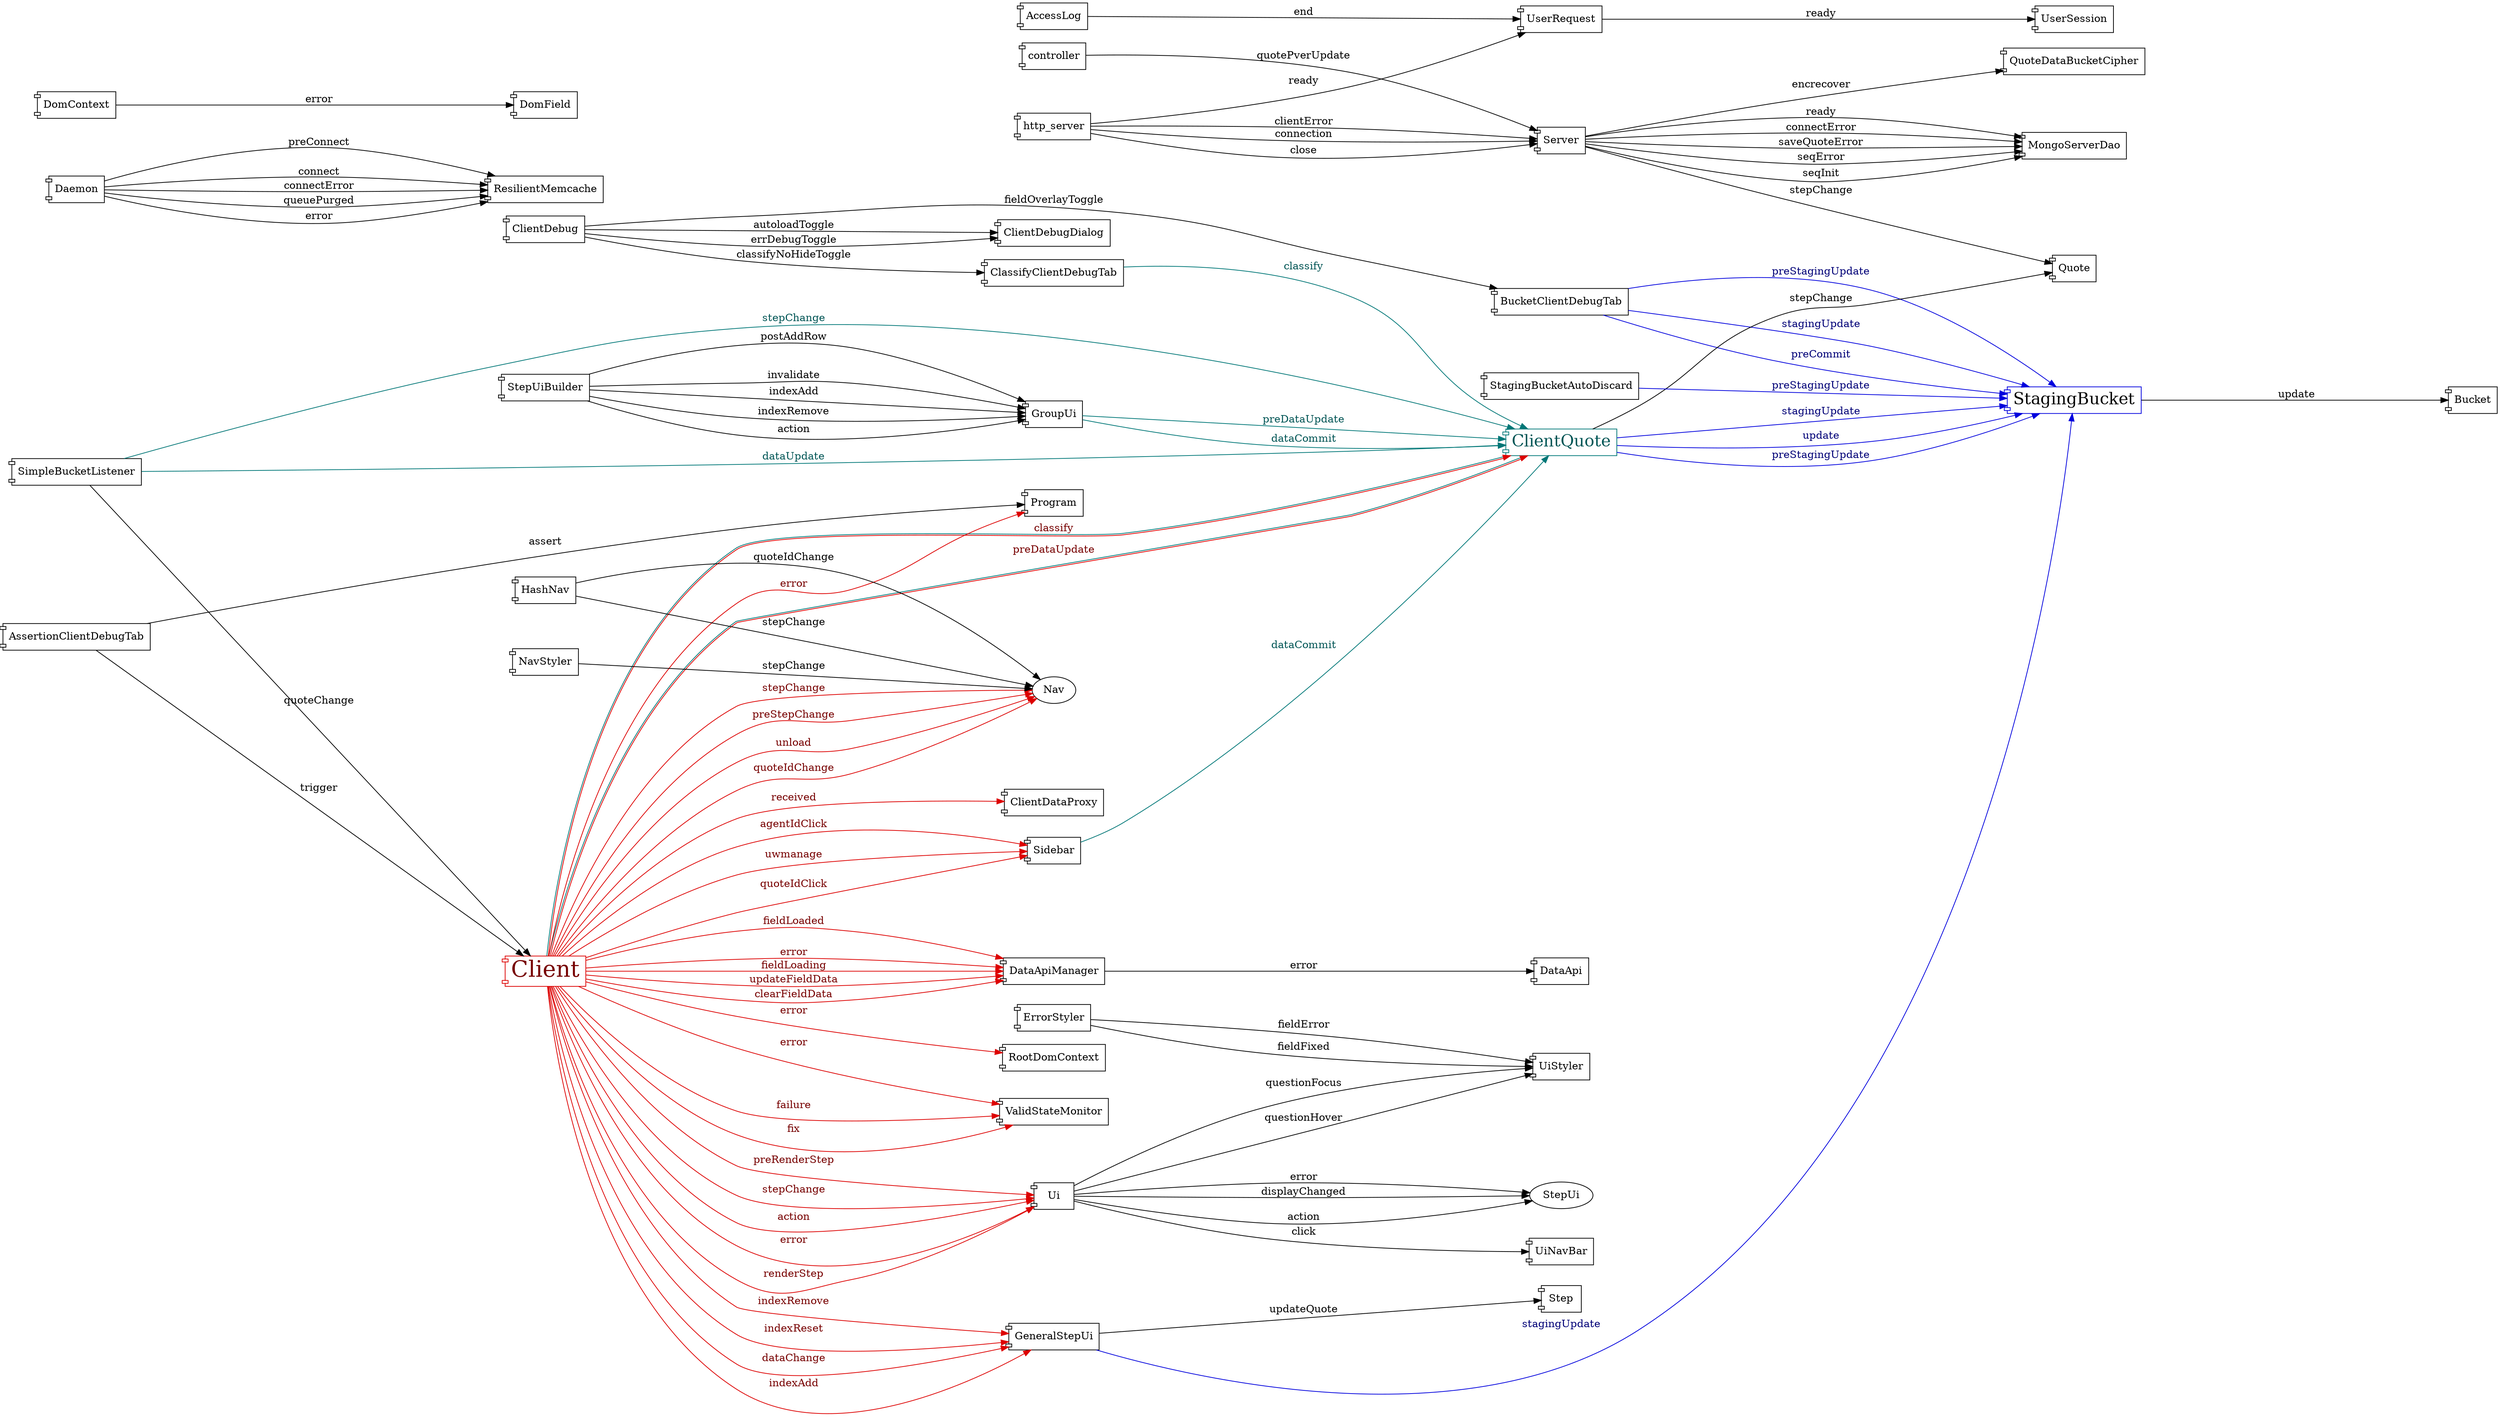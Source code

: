 // Graph of `on' event hooks between classes.
//
//  This document is part of the Liza Data Collection Framework manual.
//  Copyright (C) 2017 LoVullo Associates, Inc.
//
//    Permission is granted to copy, distribute and/or modify this document
//    under the terms of the GNU Free Documentation License, Version 1.3
//    or any later version published by the Free Software Foundation;
//    with no Invariant Sections, no Front-Cover Texts, and no Back-Cover
//    Texts.  A copy of the license is included in the section entitled ``GNU
//    Free Documentation License''.
//
// This does not take into consideration (with maybe some exceptions)
// callbacks that do not use EventEmitter, and so isn't comprehensive, but
// does show some pain points to be addressed.
//
// This file may or may not be up to date---be sure to review commits since
// this graph was created.
//
digraph "Liza Event Graph (Non-Comprehensive)" {
  graph [rankdir="LR", ranksep="5" mindist="1", overlap="scale", root="Client"];

  "AccessLog"[shape=component];
  "AssertionClientDebugTab"[shape=component];
  "BucketClientDebugTab"[shape=component];
  "Bucket"[shape=component];
  "ClassifyClientDebugTab"[shape=component];
  "ClientDataProxy"[shape=component];
  "ClientDebugDialog"[shape=component];
  "ClientDebug"[shape=component];
  "ClientQuote"[shape=component,color="#007777",fontcolor="#005555",fontsize="22"];
  "Client"[shape=component,color="#dd0000",fontcolor="#770000",fontsize="30"];
  "controller"[shape=component];
  "Daemon"[shape=component];
  "DataApiManager"[shape=component];
  "DataApi"[shape=component];
  "DomContext"[shape=component];
  "DomField"[shape=component];
  "ErrorStyler"[shape=component];
  "GeneralStepUi"[shape=component];
  "GroupUi"[shape=component];
  "HashNav"[shape=component];
  "http_server"[shape=component];
  "MongoServerDao"[shape=component];
  "NavStyler"[shape=component];
  "Program"[shape=component];
  "QuoteDataBucketCipher"[shape=component];
  "Quote"[shape=component];
  "ResilientMemcache"[shape=component];
  "RootDomContext"[shape=component];
  "Server"[shape=component];
  "Sidebar"[shape=component];
  "SimpleBucketListener"[shape=component];
  "StagingBucketAutoDiscard"[shape=component];
  "StagingBucket"[shape=component,color="#0000dd",fontsize="22"];
  "Step"[shape=component];
  "StepUiBuilder"[shape=component];
  "UiNavBar"[shape=component];
  "Ui"[shape=component];
  "UiStyler"[shape=component];
  "UserRequest"[shape=component];
  "UserSession"[shape=component];
  "ValidStateMonitor"[shape=component];


  "SimpleBucketListener" -> "Client" [label="quoteChange"];
  "SimpleBucketListener" -> "ClientQuote" [label="dataUpdate",color="#007777",fontcolor="#005555"];
  "SimpleBucketListener" -> "ClientQuote" [label="stepChange",color="#007777",fontcolor="#005555"];

  "ClassifyClientDebugTab" -> "ClientQuote" [label="classify",color="#007777",fontcolor="#005555"];

  "BucketClientDebugTab" -> "StagingBucket" [label="preStagingUpdate",color="#0000dd",fontcolor="#000077"];
  "BucketClientDebugTab" -> "StagingBucket" [label="stagingUpdate",color="#0000dd",fontcolor="#000077"];
  "BucketClientDebugTab" -> "StagingBucket" [label="preCommit",color="#0000dd",fontcolor="#000077"];

  "ClientDebug" -> "BucketClientDebugTab" [label="fieldOverlayToggle"];
  "ClientDebug" -> "ClassifyClientDebugTab" [label="classifyNoHideToggle"];
  "ClientDebug" -> "ClientDebugDialog" [label="autoloadToggle"];
  "ClientDebug" -> "ClientDebugDialog" [label="errDebugToggle"];

  "AssertionClientDebugTab" -> "Program" [label="assert"]
  "AssertionClientDebugTab" -> "Client" [label="trigger"]

  "ClientQuote" -> "Quote" [label="stepChange"];
  "ClientQuote" -> "StagingBucket" [label="update",color="#0000dd",fontcolor="#000077"];
  "ClientQuote" -> "StagingBucket" [label="preStagingUpdate",color="#0000dd",fontcolor="#000077"];
  "ClientQuote" -> "StagingBucket" [label="stagingUpdate",color="#0000dd",fontcolor="#000077"];

  "Client" -> "Nav" [label="quoteIdChange",color="#dd0000",fontcolor="#770000"];
  "Client" -> "Nav" [label="stepChange",color="#dd0000",fontcolor="#770000"];
  "Client" -> "Nav" [label="preStepChange",color="#dd0000",fontcolor="#770000"];
  "Client" -> "Nav" [label="unload",color="#dd0000",fontcolor="#770000"];
  "Client" -> "ClientQuote" [label="classify",color="#dd0000:#007777",fontcolor="#770000:#005555"];
  "Client" -> "ClientQuote" [label="preDataUpdate",color="#dd0000:#007777",fontcolor="#770000:#005555"];
  "Client" -> "Program" [label="error",color="#dd0000",fontcolor="#770000"];
  "Client" -> "DataApiManager" [label="fieldLoading",color="#dd0000",fontcolor="#770000"];
  "Client" -> "DataApiManager" [label="updateFieldData",color="#dd0000",fontcolor="#770000"];
  "Client" -> "DataApiManager" [label="clearFieldData",color="#dd0000",fontcolor="#770000"];
  "Client" -> "DataApiManager" [label="fieldLoaded",color="#dd0000",fontcolor="#770000"];
  "Client" -> "DataApiManager" [label="error",color="#dd0000",fontcolor="#770000"];
  "Client" -> "ClientDataProxy" [label="received",color="#dd0000",fontcolor="#770000"];
  "Client" -> "RootDomContext" [label="error",color="#dd0000",fontcolor="#770000"];
  "Client" -> "Ui" [label="stepChange",color="#dd0000",fontcolor="#770000"];
  "Client" -> "Ui" [label="action",color="#dd0000",fontcolor="#770000"];
  "Client" -> "Ui" [label="error",color="#dd0000",fontcolor="#770000"];
  "Client" -> "Ui" [label="renderStep",color="#dd0000",fontcolor="#770000"];
  "Client" -> "Ui" [label="preRenderStep",color="#dd0000",fontcolor="#770000"];
  "Client" -> "Sidebar" [label="uwmanage",color="#dd0000",fontcolor="#770000"];
  "Client" -> "Sidebar" [label="quoteIdClick",color="#dd0000",fontcolor="#770000"];
  "Client" -> "Sidebar" [label="agentIdClick",color="#dd0000",fontcolor="#770000"];
  "Client" -> "GeneralStepUi" [label="dataChange",color="#dd0000",fontcolor="#770000"];
  "Client" -> "GeneralStepUi" [label="indexAdd",color="#dd0000",fontcolor="#770000"];
  "Client" -> "GeneralStepUi" [label="indexRemove",color="#dd0000",fontcolor="#770000"];
  "Client" -> "GeneralStepUi" [label="indexReset",color="#dd0000",fontcolor="#770000"];
  "Client" -> "ValidStateMonitor" [label="failure",color="#dd0000",fontcolor="#770000"];
  "Client" -> "ValidStateMonitor" [label="fix",color="#dd0000",fontcolor="#770000"];
  "Client" -> "ValidStateMonitor" [label="error",color="#dd0000",fontcolor="#770000"];

  "StagingBucket" -> "Bucket" [label="update"];

  "StagingBucketAutoDiscard" -> "StagingBucket" [label="preStagingUpdate",color="#0000dd",fontcolor="#000077"];

  "DataApiManager" -> "DataApi" [label="error"];

  "DomContext" ->  "DomField" [label="error"];

  "HashNav" -> "Nav" [label="quoteIdChange"];
  "HashNav" -> "Nav" [label="stepChange"];

  "NavStyler" -> "Nav" [label="stepChange"];

  "Ui" -> "UiStyler" [label="questionHover"];
  "Ui" -> "UiStyler" [label="questionFocus"];
  "Ui" -> "UiNavBar" [label="click"];
  "Ui" -> "StepUi" [label="error"];
  "Ui" -> "StepUi" [label="action"];
  "Ui" -> "StepUi" [label="displayChanged"]

  "ErrorStyler" -> "UiStyler" [label="fieldError"];
  "ErrorStyler" -> "UiStyler" [label="fieldFixed"];

  "Sidebar" -> "ClientQuote" [label="dataCommit",color="#007777",fontcolor="#005555"];

  "StepUiBuilder" -> "GroupUi" [label="indexAdd"];
  "StepUiBuilder" -> "GroupUi" [label="indexRemove"];
  "StepUiBuilder" -> "GroupUi" [label="action"];
  "StepUiBuilder" -> "GroupUi" [label="postAddRow"];
  "StepUiBuilder" -> "GroupUi" [label="invalidate"];

  "GeneralStepUi" -> "Step" [label="updateQuote"];
  "GeneralStepUi" -> "StagingBucket" [label="stagingUpdate",color="#0000dd",fontcolor="#000077"];

  "GroupUi" -> "ClientQuote" [label="preDataUpdate",color="#007777",fontcolor="#005555"];
  "GroupUi" -> "ClientQuote" [label="dataCommit",color="#007777",fontcolor="#005555"];

  "Server" -> "MongoServerDao" [label="connectError"];
  "Server" -> "MongoServerDao" [label="saveQuoteError"];
  "Server" -> "MongoServerDao" [label="seqError"];
  "Server" -> "MongoServerDao" [label="seqInit"];
  "Server" -> "MongoServerDao" [label="ready"];
  "Server" -> "Quote" [label="stepChange"];
  "Server" -> "QuoteDataBucketCipher" [label="encrecover"];

  "UserRequest" -> "UserSession" [label="ready"];

  "Daemon" -> "ResilientMemcache" [label="preConnect"];
  "Daemon" -> "ResilientMemcache" [label="connect"];
  "Daemon" -> "ResilientMemcache" [label="connectError"];
  "Daemon" -> "ResilientMemcache" [label="queuePurged"];
  "Daemon" -> "ResilientMemcache" [label="error"];

  "http_server" -> "UserRequest" [label="ready"];
  "http_server" -> "Server" [label="connection"];
  "http_server" -> "Server" [label="close"];
  "http_server" -> "Server" [label="clientError"];

  "controller" -> "Server" [label="quotePverUpdate"];

  "AccessLog" -> "UserRequest" [label="end"];
}

